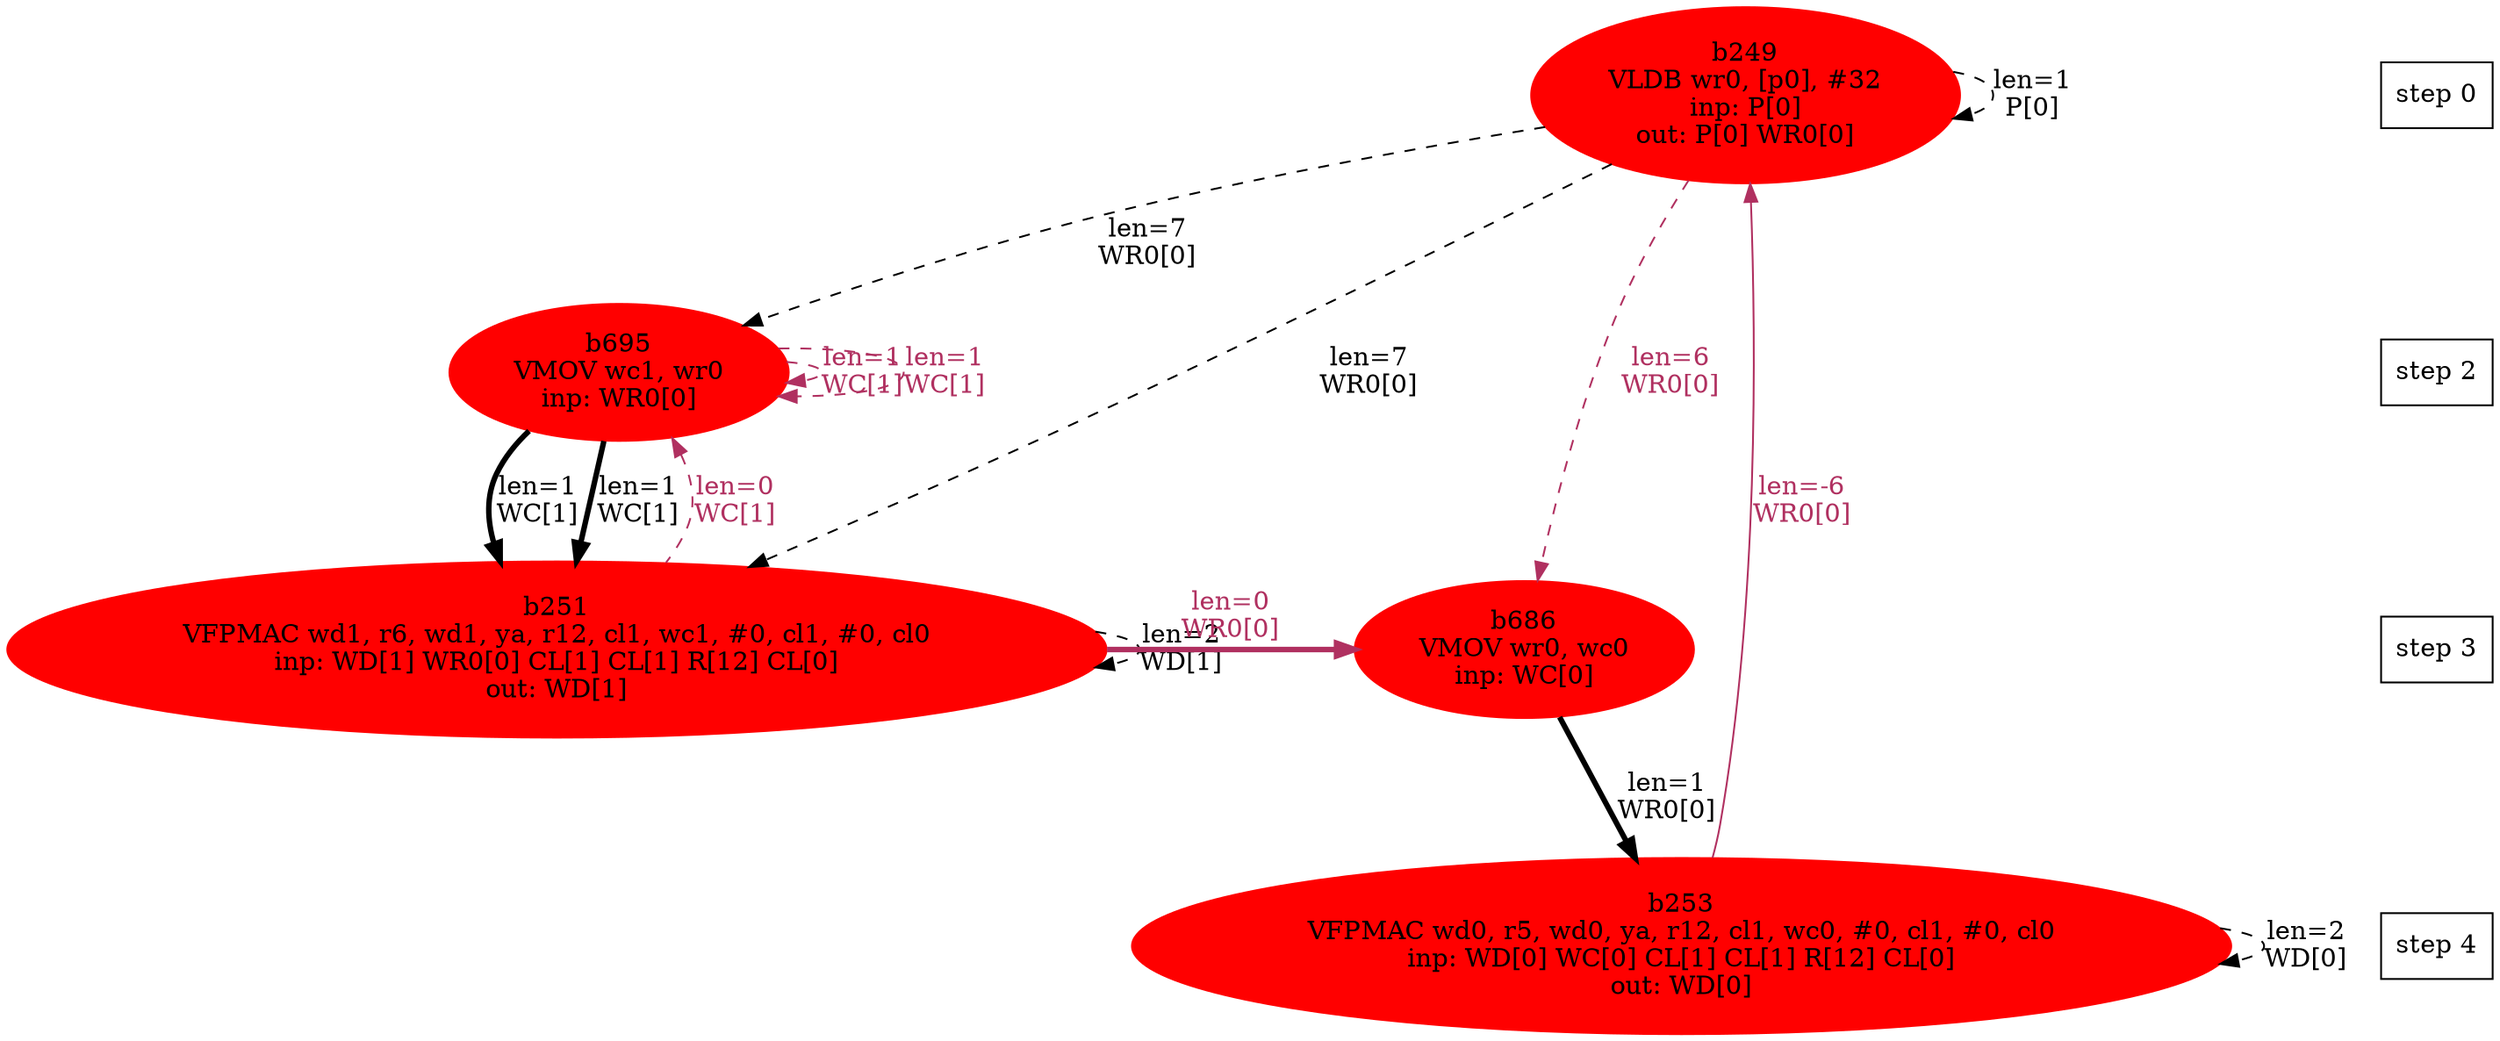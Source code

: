 digraph N {
 b695[color=red,fontcolor=black,style=filled,label="b695\nVMOV wc1, wr0\ninp: WR0[0]"];  {rank=same; S2;  b695;}
 b251[color=red,fontcolor=black,style=filled,label="b251\nVFPMAC wd1, r6, wd1, ya, r12, cl1, wc1, #0, cl1, #0, cl0\ninp: WD[1] WR0[0] CL[1] CL[1] R[12] CL[0]\nout: WD[1]"];  {rank=same; S3;  b251;}
 b686[color=red,fontcolor=black,style=filled,label="b686\nVMOV wr0, wc0\ninp: WC[0]"];  {rank=same; S3;  b686;}
 b253[color=red,fontcolor=black,style=filled,label="b253\nVFPMAC wd0, r5, wd0, ya, r12, cl1, wc0, #0, cl1, #0, cl0\ninp: WD[0] WC[0] CL[1] CL[1] R[12] CL[0]\nout: WD[0]"];  {rank=same; S4;  b253;}
 b249[color=red,fontcolor=black,style=filled,label="b249\nVLDB wr0, [p0], #32\ninp: P[0]\nout: P[0] WR0[0]"];  {rank=same; S0;  b249;}
 b695[color=red,fontcolor=black,style=filled,label="b695\nVMOV wc1, wr0\ninp: WR0[0]"];  {rank=same; S2;  b695;}
   b695 -> b251 [color=black,fontcolor=black,penwidth=3,label="len=1\nWC[1]",weight=1000];
   b251 -> b686 [color=maroon,fontcolor=maroon,penwidth=3,label="len=0\nWR0[0]",weight=1000];
   b686 -> b253 [color=black,fontcolor=black,penwidth=3,label="len=1\nWR0[0]",weight=1000];
   b249 -> b253 [color=maroon,fontcolor=maroon,label="len=-6\nWR0[0]",weight=1000,dir=back];
   b695 -> b251 [color=black,fontcolor=black,penwidth=3,label="len=1\nWC[1]",weight=1000];
   b695 -> b695 [color=maroon,fontcolor=maroon,style=dashed,label="len=1\nWC[1]"];
   b251 -> b251 [color=black,fontcolor=black,style=dashed,label="len=2\nWD[1]"];
   b695 -> b251 [color=maroon,fontcolor=maroon,style=dashed,dir=back,label="len=0\nWC[1]"];
   b253 -> b253 [color=black,fontcolor=black,style=dashed,label="len=2\nWD[0]"];
   b249 -> b251 [color=black,fontcolor=black,style=dashed,label="len=7\nWR0[0]"];
   b249 -> b695 [color=black,fontcolor=black,style=dashed,label="len=7\nWR0[0]"];
   b249 -> b686 [color=maroon,fontcolor=maroon,style=dashed,label="len=6\nWR0[0]"];
   b249 -> b249 [color=black,fontcolor=black,style=dashed,label="len=1\nP[0]"];
   b695 -> b695 [color=maroon,fontcolor=maroon,style=dashed,label="len=1\nWC[1]"];
  S0 [label="step 0",shape=box];
  S2 [label="step 2",shape=box];
  S0 -> S2[style=invis,weight=9000];
  S3 [label="step 3",shape=box];
  S2 -> S3[style=invis,weight=9000];
  S4 [label="step 4",shape=box];
  S3 -> S4[style=invis,weight=9000];
}
